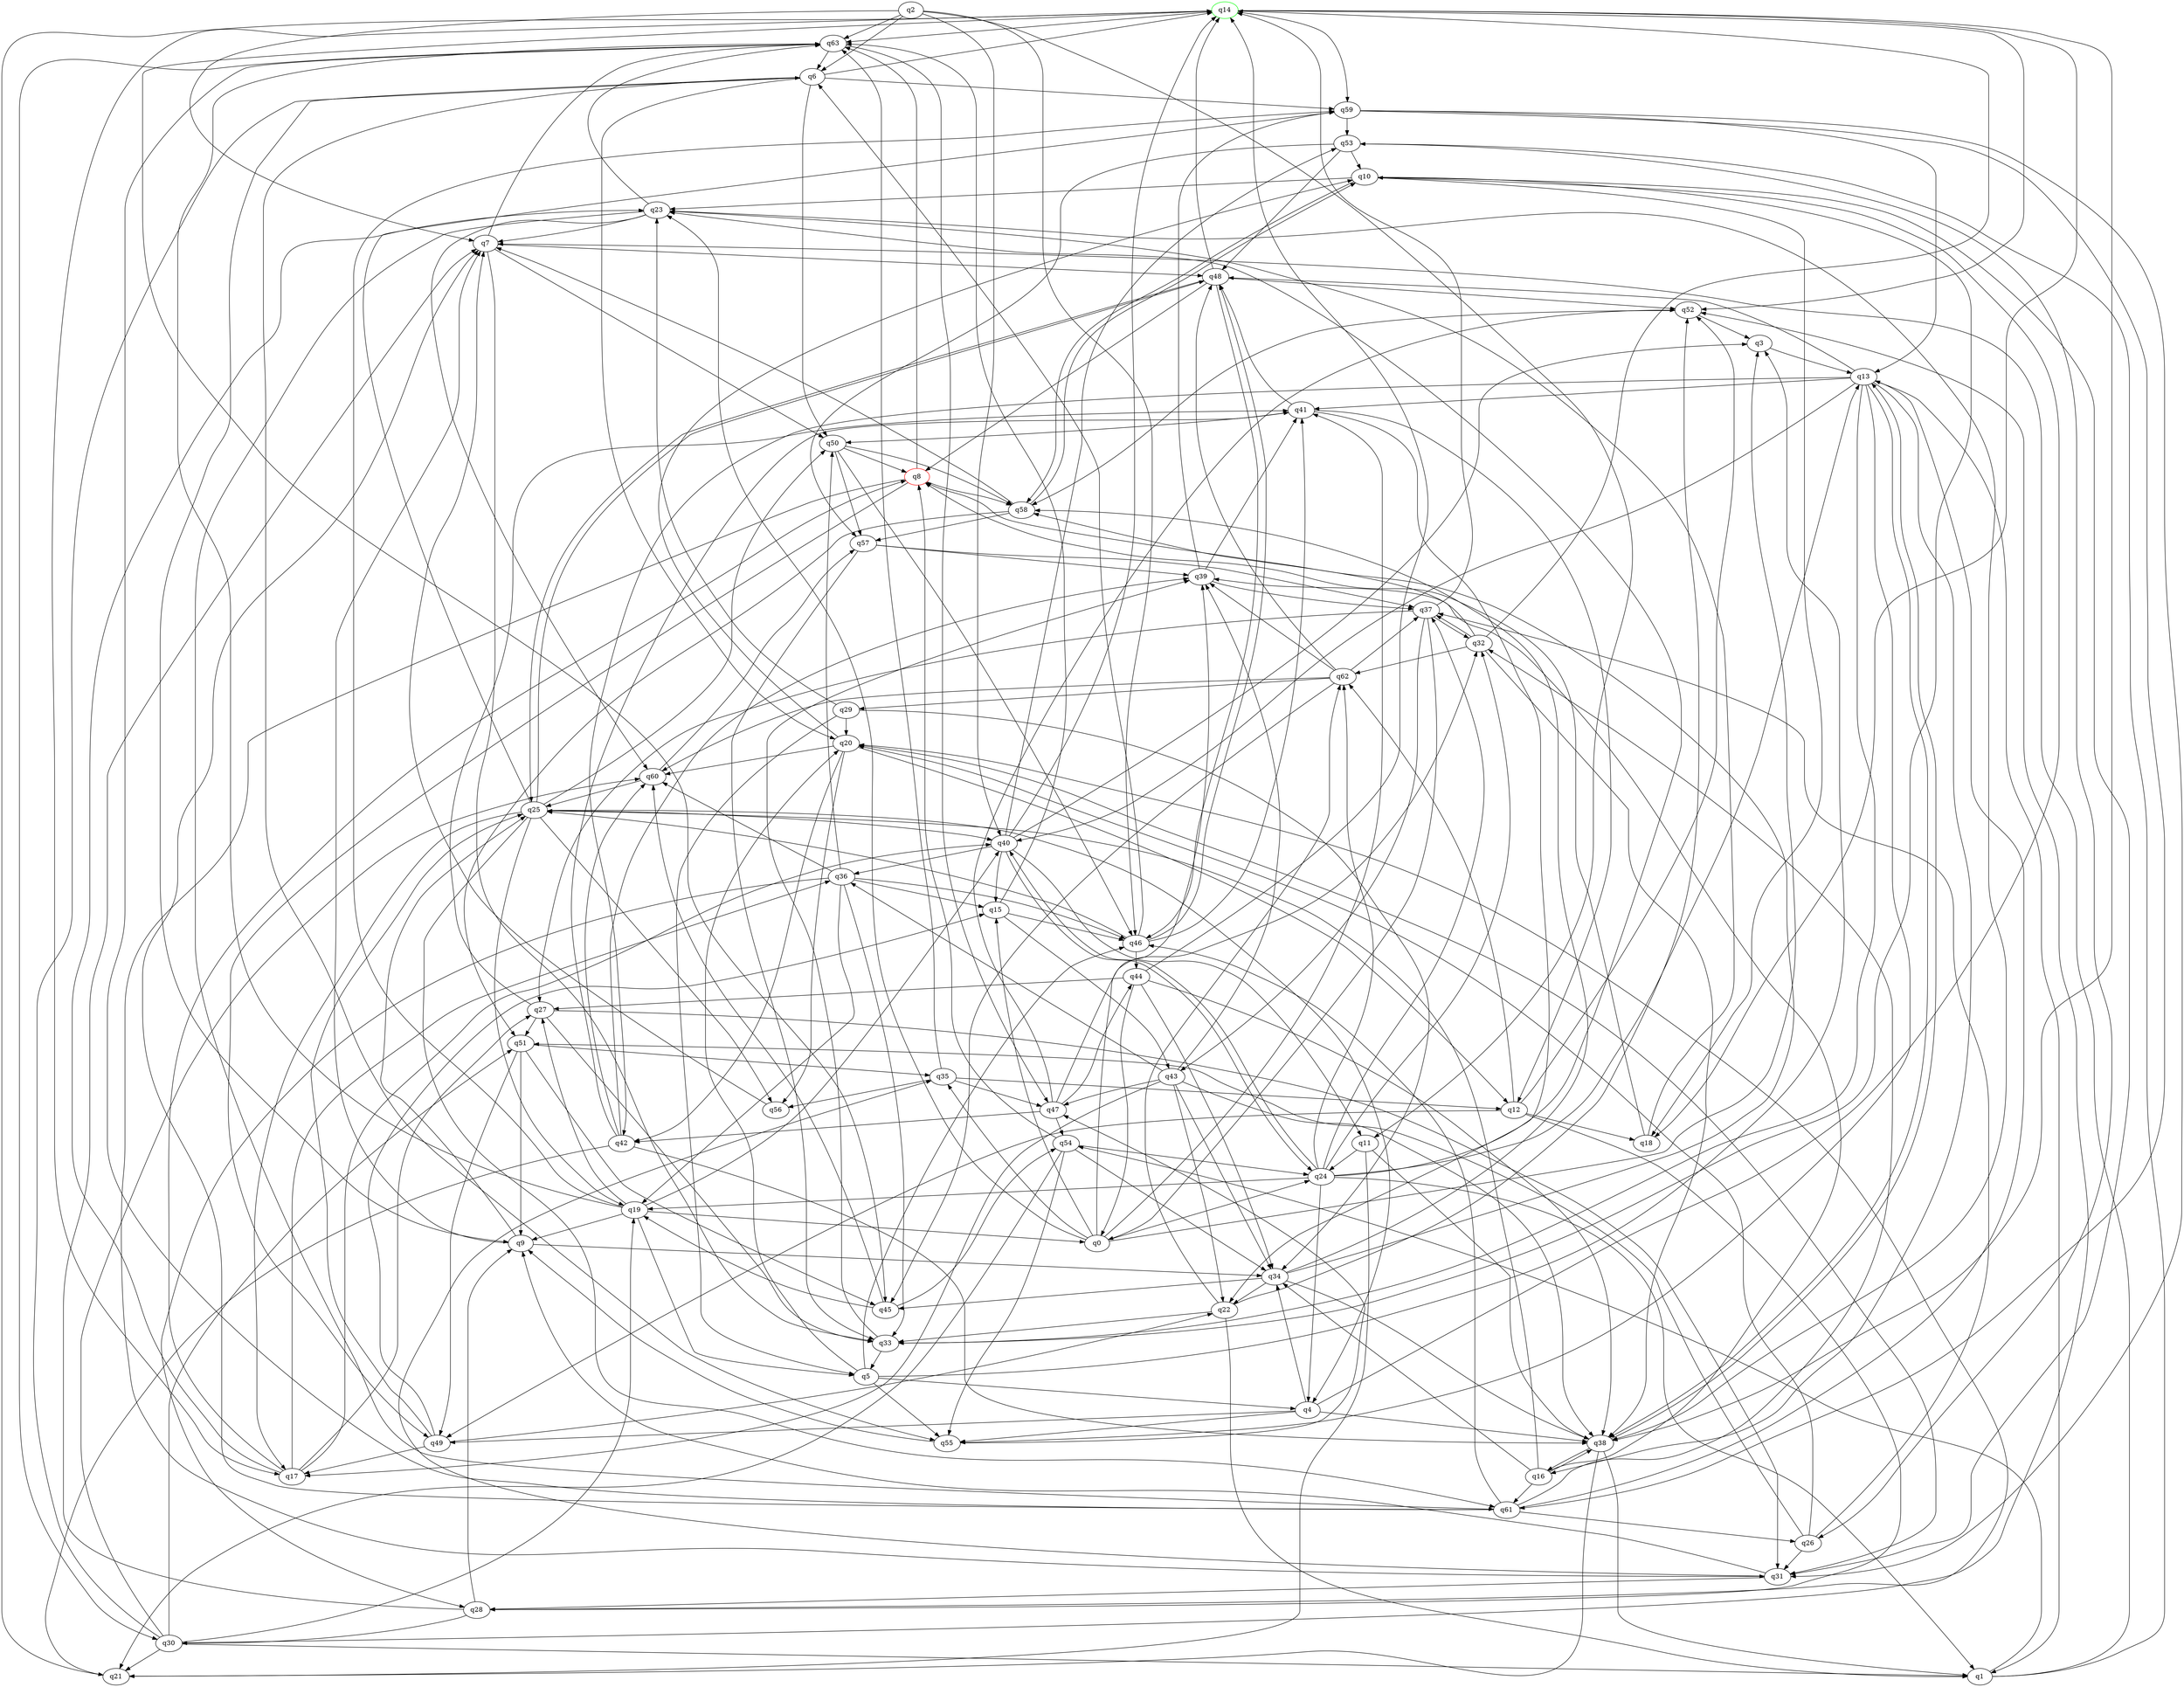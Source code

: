 digraph A{
q14 [initial=1,color=green];
q8 [final=1,color=red];
q0 -> q3;
q0 -> q15;
q0 -> q23;
q0 -> q24;
q0 -> q35;
q0 -> q39;
q0 -> q41;
q1 -> q7;
q1 -> q53;
q1 -> q54;
q2 -> q6;
q2 -> q7;
q2 -> q11;
q2 -> q40;
q2 -> q46;
q2 -> q63;
q3 -> q13;
q4 -> q10;
q4 -> q34;
q4 -> q38;
q4 -> q49;
q4 -> q55;
q5 -> q3;
q5 -> q4;
q5 -> q20;
q5 -> q46;
q5 -> q55;
q6 -> q9;
q6 -> q14;
q6 -> q20;
q6 -> q50;
q6 -> q55;
q6 -> q59;
q7 -> q33;
q7 -> q48;
q7 -> q50;
q7 -> q63;
q8 -> q31;
q8 -> q49;
q8 -> q58;
q8 -> q63;
q9 -> q7;
q9 -> q25;
q9 -> q34;
q10 -> q18;
q10 -> q23;
q10 -> q31;
q10 -> q33;
q10 -> q58;
q11 -> q21;
q11 -> q24;
q11 -> q38;
q12 -> q18;
q12 -> q28;
q12 -> q49;
q12 -> q52;
q12 -> q62;
q13 -> q1;
q13 -> q16;
q13 -> q33;
q13 -> q38;
q13 -> q40;
q13 -> q41;
q13 -> q42;
q13 -> q48;
q13 -> q55;
q14 -> q17;
q14 -> q18;
q14 -> q38;
q14 -> q45;
q14 -> q52;
q14 -> q59;
q14 -> q63;
q15 -> q43;
q15 -> q46;
q15 -> q63;
q16 -> q25;
q16 -> q34;
q16 -> q38;
q16 -> q39;
q16 -> q61;
q17 -> q8;
q17 -> q23;
q17 -> q27;
q17 -> q36;
q17 -> q40;
q18 -> q8;
q18 -> q23;
q19 -> q0;
q19 -> q5;
q19 -> q9;
q19 -> q27;
q19 -> q40;
q19 -> q59;
q19 -> q63;
q20 -> q10;
q20 -> q12;
q20 -> q31;
q20 -> q42;
q20 -> q56;
q20 -> q60;
q21 -> q14;
q22 -> q1;
q22 -> q33;
q22 -> q52;
q22 -> q62;
q23 -> q7;
q23 -> q38;
q23 -> q60;
q23 -> q61;
q23 -> q63;
q24 -> q1;
q24 -> q4;
q24 -> q13;
q24 -> q19;
q24 -> q23;
q24 -> q32;
q24 -> q37;
q24 -> q40;
q24 -> q62;
q25 -> q4;
q25 -> q17;
q25 -> q19;
q25 -> q40;
q25 -> q48;
q25 -> q50;
q25 -> q56;
q25 -> q59;
q25 -> q61;
q26 -> q20;
q26 -> q31;
q26 -> q37;
q26 -> q51;
q27 -> q31;
q27 -> q33;
q27 -> q41;
q27 -> q51;
q28 -> q7;
q28 -> q9;
q28 -> q20;
q28 -> q30;
q29 -> q5;
q29 -> q20;
q29 -> q23;
q29 -> q34;
q30 -> q1;
q30 -> q6;
q30 -> q19;
q30 -> q21;
q30 -> q51;
q30 -> q52;
q30 -> q60;
q31 -> q9;
q31 -> q28;
q31 -> q35;
q32 -> q14;
q32 -> q37;
q32 -> q38;
q32 -> q58;
q32 -> q62;
q33 -> q5;
q33 -> q39;
q34 -> q8;
q34 -> q22;
q34 -> q38;
q34 -> q45;
q34 -> q58;
q35 -> q12;
q35 -> q47;
q35 -> q56;
q35 -> q63;
q36 -> q15;
q36 -> q19;
q36 -> q28;
q36 -> q33;
q36 -> q46;
q36 -> q50;
q36 -> q60;
q37 -> q0;
q37 -> q14;
q37 -> q27;
q37 -> q32;
q37 -> q43;
q38 -> q1;
q38 -> q13;
q38 -> q16;
q38 -> q21;
q39 -> q37;
q39 -> q41;
q39 -> q59;
q40 -> q3;
q40 -> q11;
q40 -> q14;
q40 -> q15;
q40 -> q24;
q40 -> q36;
q40 -> q53;
q41 -> q12;
q41 -> q22;
q41 -> q48;
q41 -> q50;
q42 -> q21;
q42 -> q38;
q42 -> q39;
q42 -> q41;
q42 -> q60;
q43 -> q17;
q43 -> q22;
q43 -> q34;
q43 -> q36;
q43 -> q38;
q43 -> q39;
q43 -> q47;
q44 -> q0;
q44 -> q14;
q44 -> q27;
q44 -> q34;
q44 -> q38;
q45 -> q19;
q45 -> q54;
q45 -> q60;
q46 -> q6;
q46 -> q25;
q46 -> q41;
q46 -> q44;
q46 -> q48;
q47 -> q32;
q47 -> q42;
q47 -> q44;
q47 -> q52;
q47 -> q54;
q48 -> q8;
q48 -> q14;
q48 -> q25;
q48 -> q46;
q48 -> q52;
q49 -> q15;
q49 -> q17;
q49 -> q22;
q49 -> q25;
q50 -> q8;
q50 -> q46;
q50 -> q57;
q50 -> q58;
q51 -> q9;
q51 -> q35;
q51 -> q45;
q51 -> q49;
q52 -> q3;
q52 -> q58;
q53 -> q10;
q53 -> q26;
q53 -> q48;
q53 -> q57;
q54 -> q8;
q54 -> q21;
q54 -> q24;
q54 -> q34;
q54 -> q55;
q55 -> q9;
q55 -> q47;
q56 -> q7;
q57 -> q33;
q57 -> q37;
q57 -> q39;
q58 -> q7;
q58 -> q10;
q58 -> q51;
q58 -> q57;
q59 -> q13;
q59 -> q31;
q59 -> q53;
q59 -> q61;
q60 -> q25;
q60 -> q57;
q61 -> q7;
q61 -> q13;
q61 -> q26;
q61 -> q32;
q61 -> q46;
q61 -> q63;
q62 -> q29;
q62 -> q37;
q62 -> q39;
q62 -> q45;
q62 -> q48;
q62 -> q60;
q63 -> q6;
q63 -> q30;
q63 -> q47;
}
